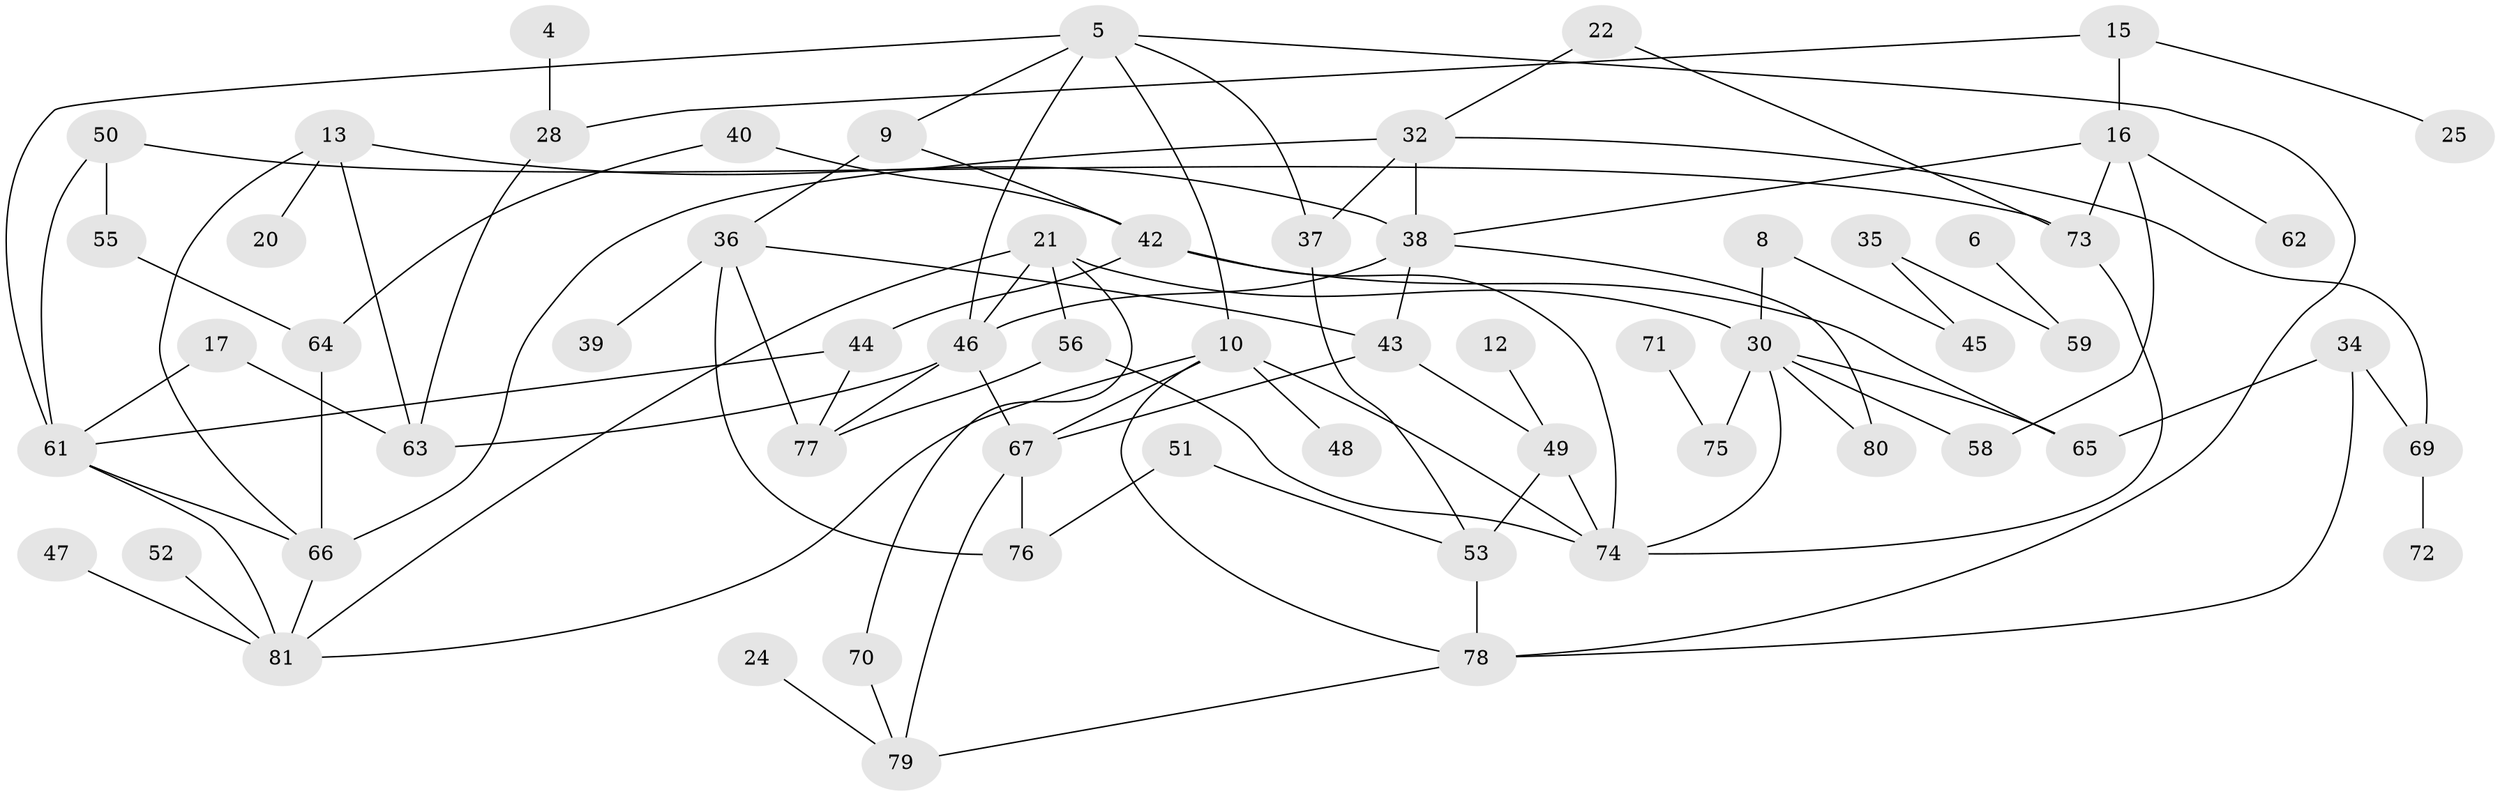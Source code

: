 // original degree distribution, {0: 0.13740458015267176, 1: 0.22137404580152673, 2: 0.26717557251908397, 4: 0.07633587786259542, 3: 0.17557251908396945, 7: 0.015267175572519083, 6: 0.030534351145038167, 5: 0.07633587786259542}
// Generated by graph-tools (version 1.1) at 2025/35/03/04/25 23:35:45]
// undirected, 62 vertices, 98 edges
graph export_dot {
  node [color=gray90,style=filled];
  4;
  5;
  6;
  8;
  9;
  10;
  12;
  13;
  15;
  16;
  17;
  20;
  21;
  22;
  24;
  25;
  28;
  30;
  32;
  34;
  35;
  36;
  37;
  38;
  39;
  40;
  42;
  43;
  44;
  45;
  46;
  47;
  48;
  49;
  50;
  51;
  52;
  53;
  55;
  56;
  58;
  59;
  61;
  62;
  63;
  64;
  65;
  66;
  67;
  69;
  70;
  71;
  72;
  73;
  74;
  75;
  76;
  77;
  78;
  79;
  80;
  81;
  4 -- 28 [weight=1.0];
  5 -- 9 [weight=1.0];
  5 -- 10 [weight=1.0];
  5 -- 37 [weight=1.0];
  5 -- 46 [weight=1.0];
  5 -- 61 [weight=1.0];
  5 -- 78 [weight=1.0];
  6 -- 59 [weight=1.0];
  8 -- 30 [weight=1.0];
  8 -- 45 [weight=1.0];
  9 -- 36 [weight=1.0];
  9 -- 42 [weight=1.0];
  10 -- 48 [weight=1.0];
  10 -- 67 [weight=1.0];
  10 -- 74 [weight=1.0];
  10 -- 78 [weight=1.0];
  10 -- 81 [weight=1.0];
  12 -- 49 [weight=1.0];
  13 -- 20 [weight=1.0];
  13 -- 38 [weight=1.0];
  13 -- 63 [weight=1.0];
  13 -- 66 [weight=1.0];
  15 -- 16 [weight=1.0];
  15 -- 25 [weight=1.0];
  15 -- 28 [weight=1.0];
  16 -- 38 [weight=1.0];
  16 -- 58 [weight=1.0];
  16 -- 62 [weight=1.0];
  16 -- 73 [weight=1.0];
  17 -- 61 [weight=1.0];
  17 -- 63 [weight=1.0];
  21 -- 30 [weight=1.0];
  21 -- 46 [weight=1.0];
  21 -- 56 [weight=1.0];
  21 -- 70 [weight=1.0];
  21 -- 81 [weight=1.0];
  22 -- 32 [weight=1.0];
  22 -- 73 [weight=1.0];
  24 -- 79 [weight=1.0];
  28 -- 63 [weight=1.0];
  30 -- 58 [weight=1.0];
  30 -- 65 [weight=1.0];
  30 -- 74 [weight=1.0];
  30 -- 75 [weight=1.0];
  30 -- 80 [weight=1.0];
  32 -- 37 [weight=1.0];
  32 -- 38 [weight=1.0];
  32 -- 66 [weight=1.0];
  32 -- 69 [weight=1.0];
  34 -- 65 [weight=1.0];
  34 -- 69 [weight=1.0];
  34 -- 78 [weight=1.0];
  35 -- 45 [weight=1.0];
  35 -- 59 [weight=1.0];
  36 -- 39 [weight=1.0];
  36 -- 43 [weight=1.0];
  36 -- 76 [weight=1.0];
  36 -- 77 [weight=1.0];
  37 -- 53 [weight=1.0];
  38 -- 43 [weight=1.0];
  38 -- 46 [weight=1.0];
  38 -- 80 [weight=1.0];
  40 -- 42 [weight=1.0];
  40 -- 64 [weight=1.0];
  42 -- 44 [weight=1.0];
  42 -- 65 [weight=1.0];
  42 -- 74 [weight=1.0];
  43 -- 49 [weight=1.0];
  43 -- 67 [weight=1.0];
  44 -- 61 [weight=1.0];
  44 -- 77 [weight=1.0];
  46 -- 63 [weight=1.0];
  46 -- 67 [weight=1.0];
  46 -- 77 [weight=1.0];
  47 -- 81 [weight=1.0];
  49 -- 53 [weight=1.0];
  49 -- 74 [weight=1.0];
  50 -- 55 [weight=1.0];
  50 -- 61 [weight=1.0];
  50 -- 73 [weight=1.0];
  51 -- 53 [weight=1.0];
  51 -- 76 [weight=1.0];
  52 -- 81 [weight=1.0];
  53 -- 78 [weight=1.0];
  55 -- 64 [weight=1.0];
  56 -- 74 [weight=1.0];
  56 -- 77 [weight=1.0];
  61 -- 66 [weight=1.0];
  61 -- 81 [weight=1.0];
  64 -- 66 [weight=1.0];
  66 -- 81 [weight=1.0];
  67 -- 76 [weight=1.0];
  67 -- 79 [weight=1.0];
  69 -- 72 [weight=1.0];
  70 -- 79 [weight=1.0];
  71 -- 75 [weight=1.0];
  73 -- 74 [weight=1.0];
  78 -- 79 [weight=1.0];
}
